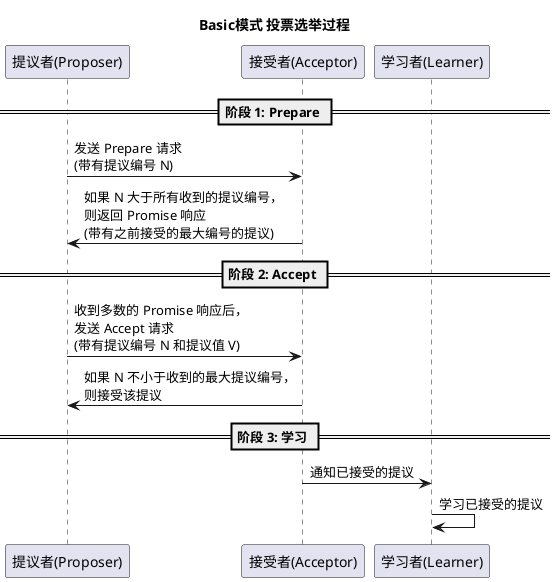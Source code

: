 @startuml
title Basic模式 投票选举过程

participant "提议者(Proposer)" as Proposer
participant "接受者(Acceptor)" as Acceptor
participant "学习者(Learner)" as Learner

== 阶段 1: Prepare ==
Proposer -> Acceptor: 发送 Prepare 请求\n(带有提议编号 N)
Acceptor -> Proposer: 如果 N 大于所有收到的提议编号，\n则返回 Promise 响应\n(带有之前接受的最大编号的提议)

== 阶段 2: Accept ==
Proposer -> Acceptor: 收到多数的 Promise 响应后，\n发送 Accept 请求\n(带有提议编号 N 和提议值 V)
Acceptor -> Proposer: 如果 N 不小于收到的最大提议编号，\n则接受该提议

== 阶段 3: 学习 ==
Acceptor -> Learner: 通知已接受的提议
Learner -> Learner: 学习已接受的提议

@enduml

